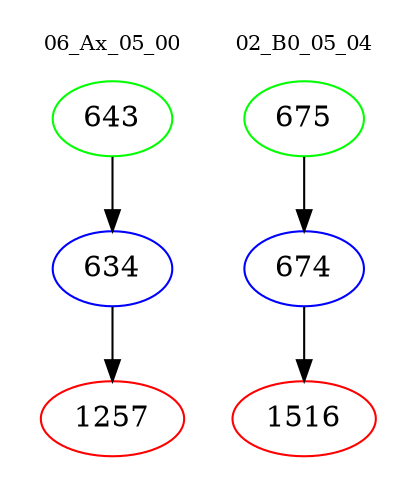 digraph{
subgraph cluster_0 {
color = white
label = "06_Ax_05_00";
fontsize=10;
T0_643 [label="643", color="green"]
T0_643 -> T0_634 [color="black"]
T0_634 [label="634", color="blue"]
T0_634 -> T0_1257 [color="black"]
T0_1257 [label="1257", color="red"]
}
subgraph cluster_1 {
color = white
label = "02_B0_05_04";
fontsize=10;
T1_675 [label="675", color="green"]
T1_675 -> T1_674 [color="black"]
T1_674 [label="674", color="blue"]
T1_674 -> T1_1516 [color="black"]
T1_1516 [label="1516", color="red"]
}
}
